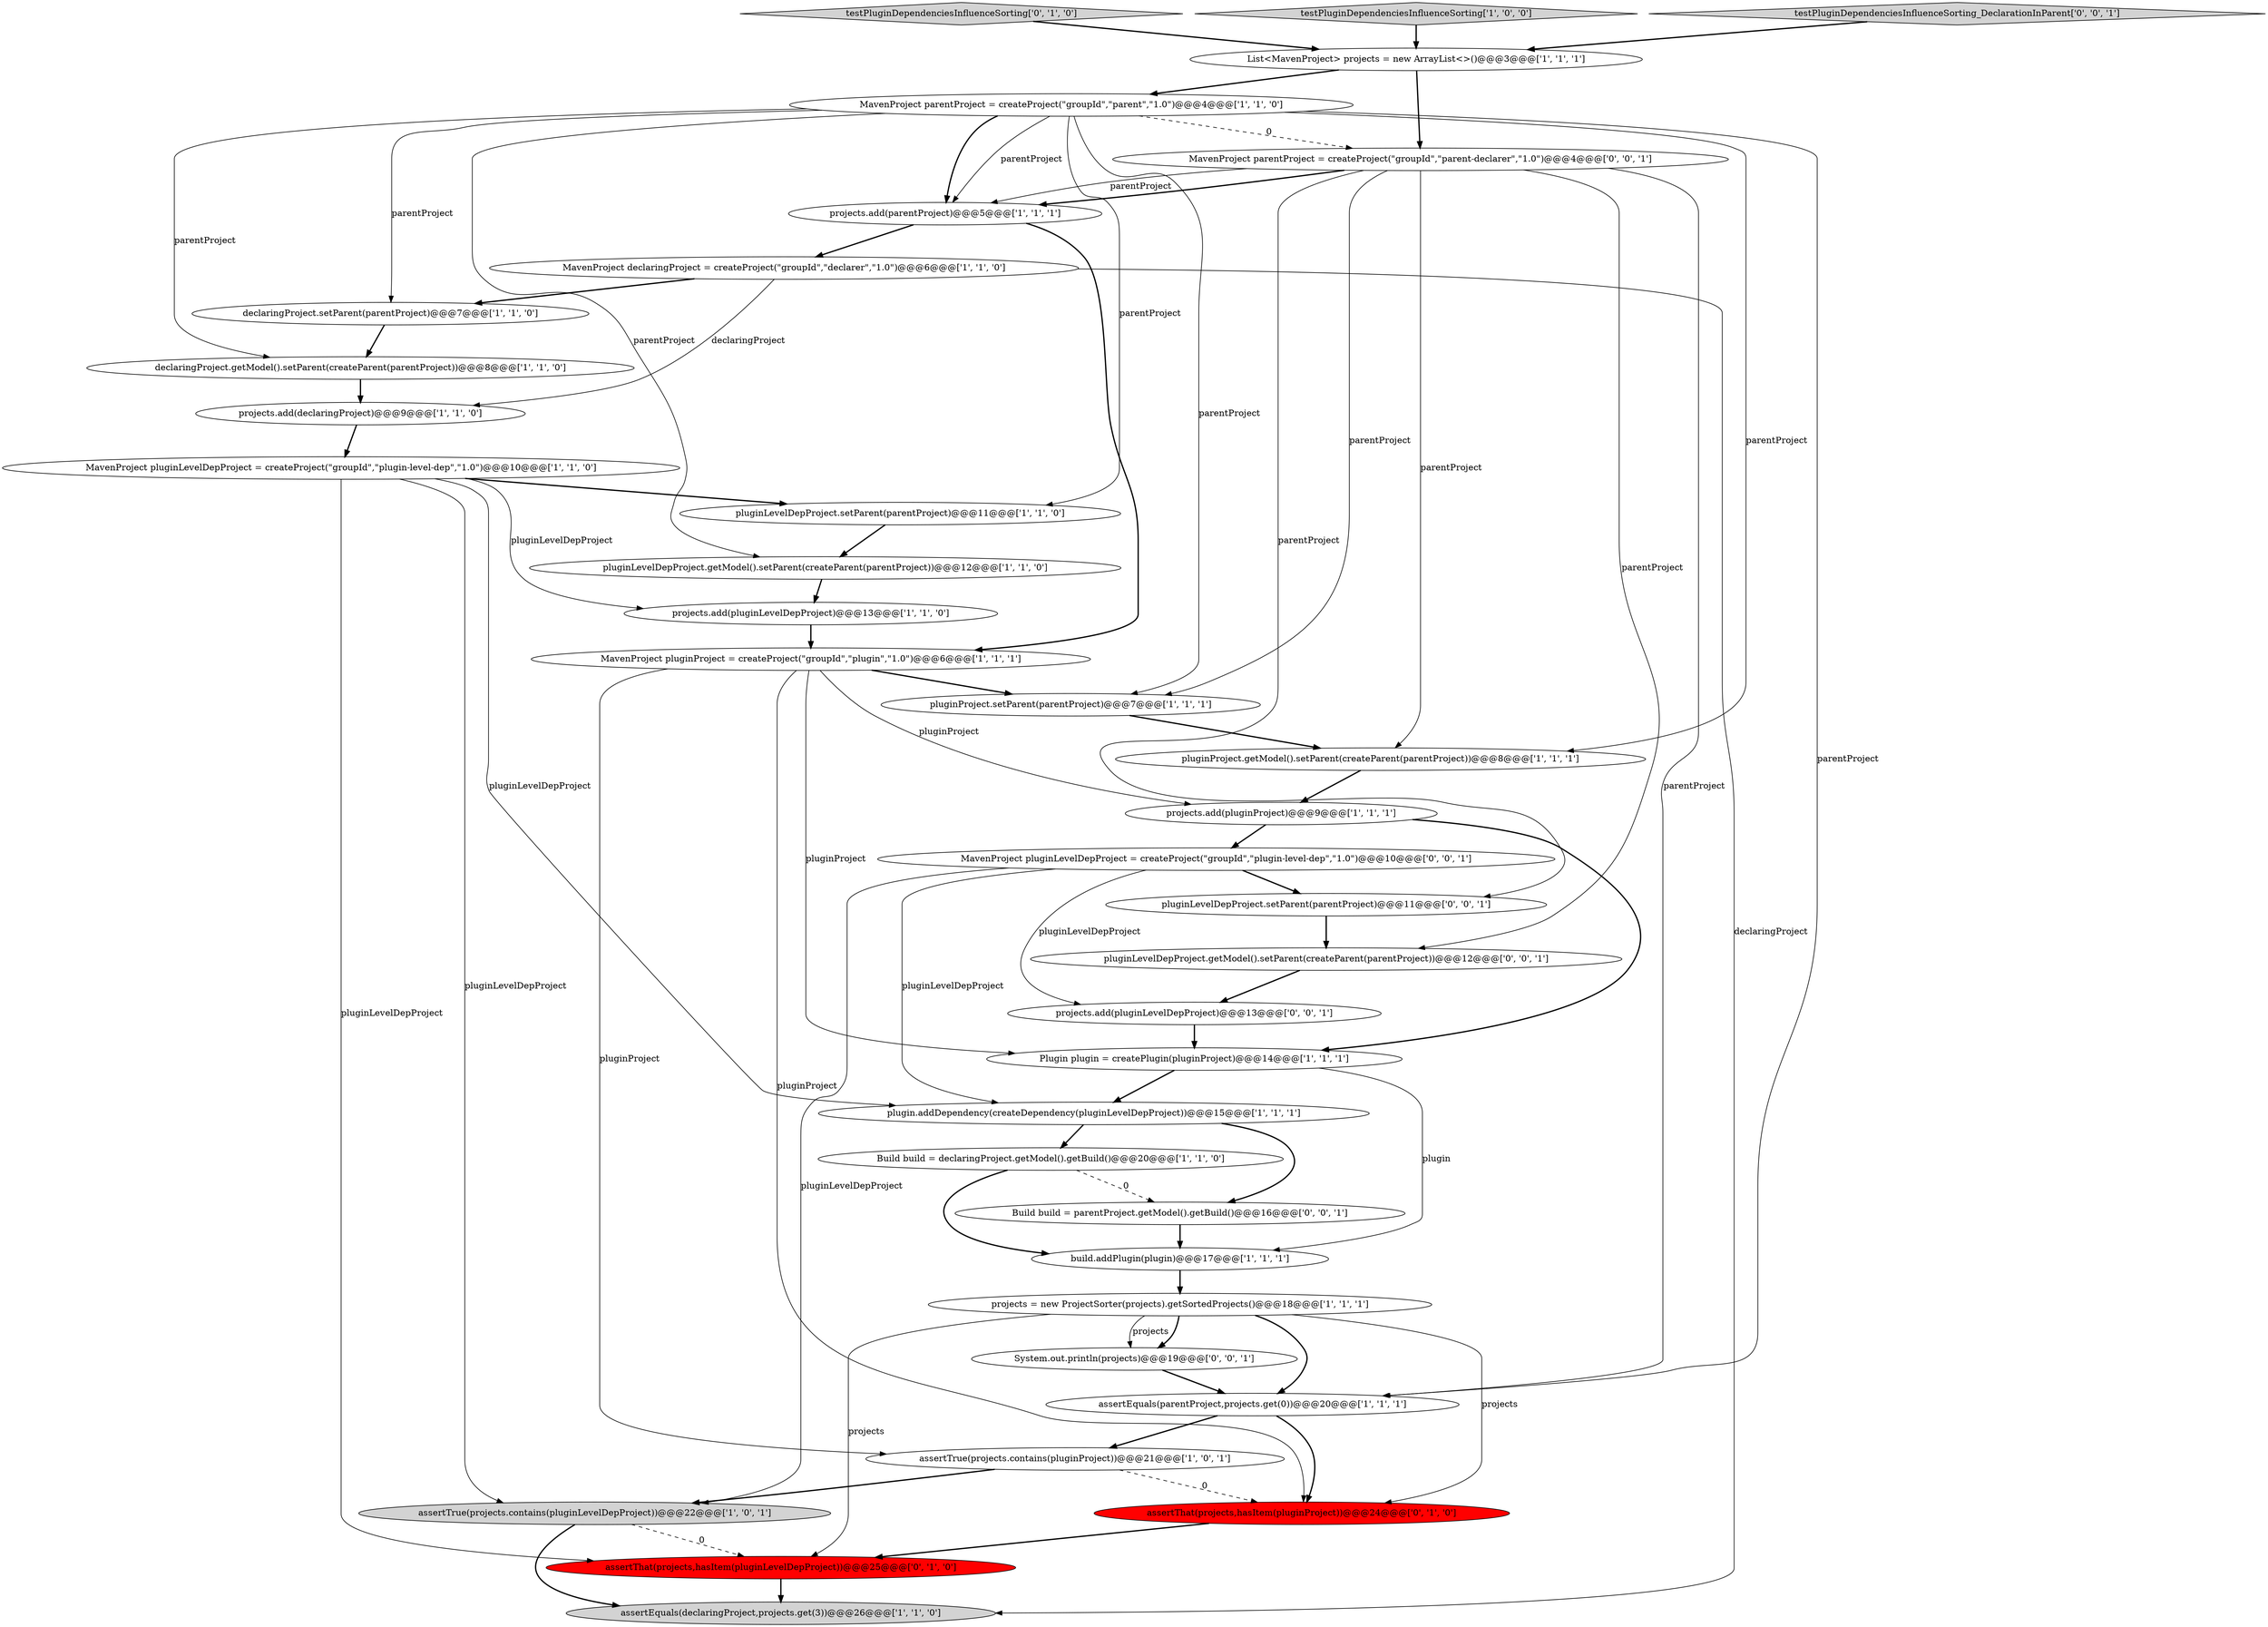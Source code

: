 digraph {
19 [style = filled, label = "MavenProject pluginProject = createProject(\"groupId\",\"plugin\",\"1.0\")@@@6@@@['1', '1', '1']", fillcolor = white, shape = ellipse image = "AAA0AAABBB1BBB"];
26 [style = filled, label = "testPluginDependenciesInfluenceSorting['0', '1', '0']", fillcolor = lightgray, shape = diamond image = "AAA0AAABBB2BBB"];
29 [style = filled, label = "Build build = parentProject.getModel().getBuild()@@@16@@@['0', '0', '1']", fillcolor = white, shape = ellipse image = "AAA0AAABBB3BBB"];
35 [style = filled, label = "MavenProject parentProject = createProject(\"groupId\",\"parent-declarer\",\"1.0\")@@@4@@@['0', '0', '1']", fillcolor = white, shape = ellipse image = "AAA0AAABBB3BBB"];
7 [style = filled, label = "MavenProject pluginLevelDepProject = createProject(\"groupId\",\"plugin-level-dep\",\"1.0\")@@@10@@@['1', '1', '0']", fillcolor = white, shape = ellipse image = "AAA0AAABBB1BBB"];
14 [style = filled, label = "build.addPlugin(plugin)@@@17@@@['1', '1', '1']", fillcolor = white, shape = ellipse image = "AAA0AAABBB1BBB"];
16 [style = filled, label = "testPluginDependenciesInfluenceSorting['1', '0', '0']", fillcolor = lightgray, shape = diamond image = "AAA0AAABBB1BBB"];
5 [style = filled, label = "List<MavenProject> projects = new ArrayList<>()@@@3@@@['1', '1', '1']", fillcolor = white, shape = ellipse image = "AAA0AAABBB1BBB"];
34 [style = filled, label = "System.out.println(projects)@@@19@@@['0', '0', '1']", fillcolor = white, shape = ellipse image = "AAA0AAABBB3BBB"];
23 [style = filled, label = "Plugin plugin = createPlugin(pluginProject)@@@14@@@['1', '1', '1']", fillcolor = white, shape = ellipse image = "AAA0AAABBB1BBB"];
0 [style = filled, label = "pluginProject.setParent(parentProject)@@@7@@@['1', '1', '1']", fillcolor = white, shape = ellipse image = "AAA0AAABBB1BBB"];
1 [style = filled, label = "pluginProject.getModel().setParent(createParent(parentProject))@@@8@@@['1', '1', '1']", fillcolor = white, shape = ellipse image = "AAA0AAABBB1BBB"];
9 [style = filled, label = "projects.add(pluginLevelDepProject)@@@13@@@['1', '1', '0']", fillcolor = white, shape = ellipse image = "AAA0AAABBB1BBB"];
10 [style = filled, label = "MavenProject parentProject = createProject(\"groupId\",\"parent\",\"1.0\")@@@4@@@['1', '1', '0']", fillcolor = white, shape = ellipse image = "AAA0AAABBB1BBB"];
3 [style = filled, label = "declaringProject.getModel().setParent(createParent(parentProject))@@@8@@@['1', '1', '0']", fillcolor = white, shape = ellipse image = "AAA0AAABBB1BBB"];
2 [style = filled, label = "projects.add(pluginProject)@@@9@@@['1', '1', '1']", fillcolor = white, shape = ellipse image = "AAA0AAABBB1BBB"];
30 [style = filled, label = "testPluginDependenciesInfluenceSorting_DeclarationInParent['0', '0', '1']", fillcolor = lightgray, shape = diamond image = "AAA0AAABBB3BBB"];
25 [style = filled, label = "assertThat(projects,hasItem(pluginProject))@@@24@@@['0', '1', '0']", fillcolor = red, shape = ellipse image = "AAA1AAABBB2BBB"];
13 [style = filled, label = "assertEquals(declaringProject,projects.get(3))@@@26@@@['1', '1', '0']", fillcolor = lightgray, shape = ellipse image = "AAA0AAABBB1BBB"];
18 [style = filled, label = "projects = new ProjectSorter(projects).getSortedProjects()@@@18@@@['1', '1', '1']", fillcolor = white, shape = ellipse image = "AAA0AAABBB1BBB"];
27 [style = filled, label = "assertThat(projects,hasItem(pluginLevelDepProject))@@@25@@@['0', '1', '0']", fillcolor = red, shape = ellipse image = "AAA1AAABBB2BBB"];
4 [style = filled, label = "Build build = declaringProject.getModel().getBuild()@@@20@@@['1', '1', '0']", fillcolor = white, shape = ellipse image = "AAA0AAABBB1BBB"];
20 [style = filled, label = "projects.add(parentProject)@@@5@@@['1', '1', '1']", fillcolor = white, shape = ellipse image = "AAA0AAABBB1BBB"];
12 [style = filled, label = "declaringProject.setParent(parentProject)@@@7@@@['1', '1', '0']", fillcolor = white, shape = ellipse image = "AAA0AAABBB1BBB"];
17 [style = filled, label = "assertEquals(parentProject,projects.get(0))@@@20@@@['1', '1', '1']", fillcolor = white, shape = ellipse image = "AAA0AAABBB1BBB"];
24 [style = filled, label = "MavenProject declaringProject = createProject(\"groupId\",\"declarer\",\"1.0\")@@@6@@@['1', '1', '0']", fillcolor = white, shape = ellipse image = "AAA0AAABBB1BBB"];
11 [style = filled, label = "projects.add(declaringProject)@@@9@@@['1', '1', '0']", fillcolor = white, shape = ellipse image = "AAA0AAABBB1BBB"];
8 [style = filled, label = "plugin.addDependency(createDependency(pluginLevelDepProject))@@@15@@@['1', '1', '1']", fillcolor = white, shape = ellipse image = "AAA0AAABBB1BBB"];
31 [style = filled, label = "pluginLevelDepProject.setParent(parentProject)@@@11@@@['0', '0', '1']", fillcolor = white, shape = ellipse image = "AAA0AAABBB3BBB"];
32 [style = filled, label = "MavenProject pluginLevelDepProject = createProject(\"groupId\",\"plugin-level-dep\",\"1.0\")@@@10@@@['0', '0', '1']", fillcolor = white, shape = ellipse image = "AAA0AAABBB3BBB"];
21 [style = filled, label = "pluginLevelDepProject.setParent(parentProject)@@@11@@@['1', '1', '0']", fillcolor = white, shape = ellipse image = "AAA0AAABBB1BBB"];
33 [style = filled, label = "projects.add(pluginLevelDepProject)@@@13@@@['0', '0', '1']", fillcolor = white, shape = ellipse image = "AAA0AAABBB3BBB"];
15 [style = filled, label = "pluginLevelDepProject.getModel().setParent(createParent(parentProject))@@@12@@@['1', '1', '0']", fillcolor = white, shape = ellipse image = "AAA0AAABBB1BBB"];
6 [style = filled, label = "assertTrue(projects.contains(pluginLevelDepProject))@@@22@@@['1', '0', '1']", fillcolor = lightgray, shape = ellipse image = "AAA0AAABBB1BBB"];
28 [style = filled, label = "pluginLevelDepProject.getModel().setParent(createParent(parentProject))@@@12@@@['0', '0', '1']", fillcolor = white, shape = ellipse image = "AAA0AAABBB3BBB"];
22 [style = filled, label = "assertTrue(projects.contains(pluginProject))@@@21@@@['1', '0', '1']", fillcolor = white, shape = ellipse image = "AAA0AAABBB1BBB"];
27->13 [style = bold, label=""];
10->17 [style = solid, label="parentProject"];
5->10 [style = bold, label=""];
17->25 [style = bold, label=""];
24->11 [style = solid, label="declaringProject"];
24->12 [style = bold, label=""];
4->14 [style = bold, label=""];
10->20 [style = bold, label=""];
35->31 [style = solid, label="parentProject"];
22->25 [style = dashed, label="0"];
10->3 [style = solid, label="parentProject"];
35->20 [style = bold, label=""];
26->5 [style = bold, label=""];
18->34 [style = bold, label=""];
21->15 [style = bold, label=""];
19->25 [style = solid, label="pluginProject"];
18->34 [style = solid, label="projects"];
3->11 [style = bold, label=""];
18->17 [style = bold, label=""];
7->27 [style = solid, label="pluginLevelDepProject"];
23->8 [style = bold, label=""];
17->22 [style = bold, label=""];
23->14 [style = solid, label="plugin"];
32->33 [style = solid, label="pluginLevelDepProject"];
10->0 [style = solid, label="parentProject"];
19->0 [style = bold, label=""];
7->6 [style = solid, label="pluginLevelDepProject"];
33->23 [style = bold, label=""];
19->2 [style = solid, label="pluginProject"];
2->23 [style = bold, label=""];
25->27 [style = bold, label=""];
10->21 [style = solid, label="parentProject"];
35->0 [style = solid, label="parentProject"];
18->27 [style = solid, label="projects"];
7->8 [style = solid, label="pluginLevelDepProject"];
28->33 [style = bold, label=""];
10->20 [style = solid, label="parentProject"];
30->5 [style = bold, label=""];
6->27 [style = dashed, label="0"];
15->9 [style = bold, label=""];
0->1 [style = bold, label=""];
6->13 [style = bold, label=""];
34->17 [style = bold, label=""];
10->12 [style = solid, label="parentProject"];
29->14 [style = bold, label=""];
32->6 [style = solid, label="pluginLevelDepProject"];
35->1 [style = solid, label="parentProject"];
10->15 [style = solid, label="parentProject"];
16->5 [style = bold, label=""];
7->21 [style = bold, label=""];
9->19 [style = bold, label=""];
35->17 [style = solid, label="parentProject"];
14->18 [style = bold, label=""];
32->8 [style = solid, label="pluginLevelDepProject"];
1->2 [style = bold, label=""];
12->3 [style = bold, label=""];
2->32 [style = bold, label=""];
31->28 [style = bold, label=""];
8->4 [style = bold, label=""];
19->23 [style = solid, label="pluginProject"];
4->29 [style = dashed, label="0"];
20->24 [style = bold, label=""];
20->19 [style = bold, label=""];
7->9 [style = solid, label="pluginLevelDepProject"];
10->1 [style = solid, label="parentProject"];
8->29 [style = bold, label=""];
5->35 [style = bold, label=""];
32->31 [style = bold, label=""];
11->7 [style = bold, label=""];
35->20 [style = solid, label="parentProject"];
19->22 [style = solid, label="pluginProject"];
35->28 [style = solid, label="parentProject"];
22->6 [style = bold, label=""];
10->35 [style = dashed, label="0"];
24->13 [style = solid, label="declaringProject"];
18->25 [style = solid, label="projects"];
}
